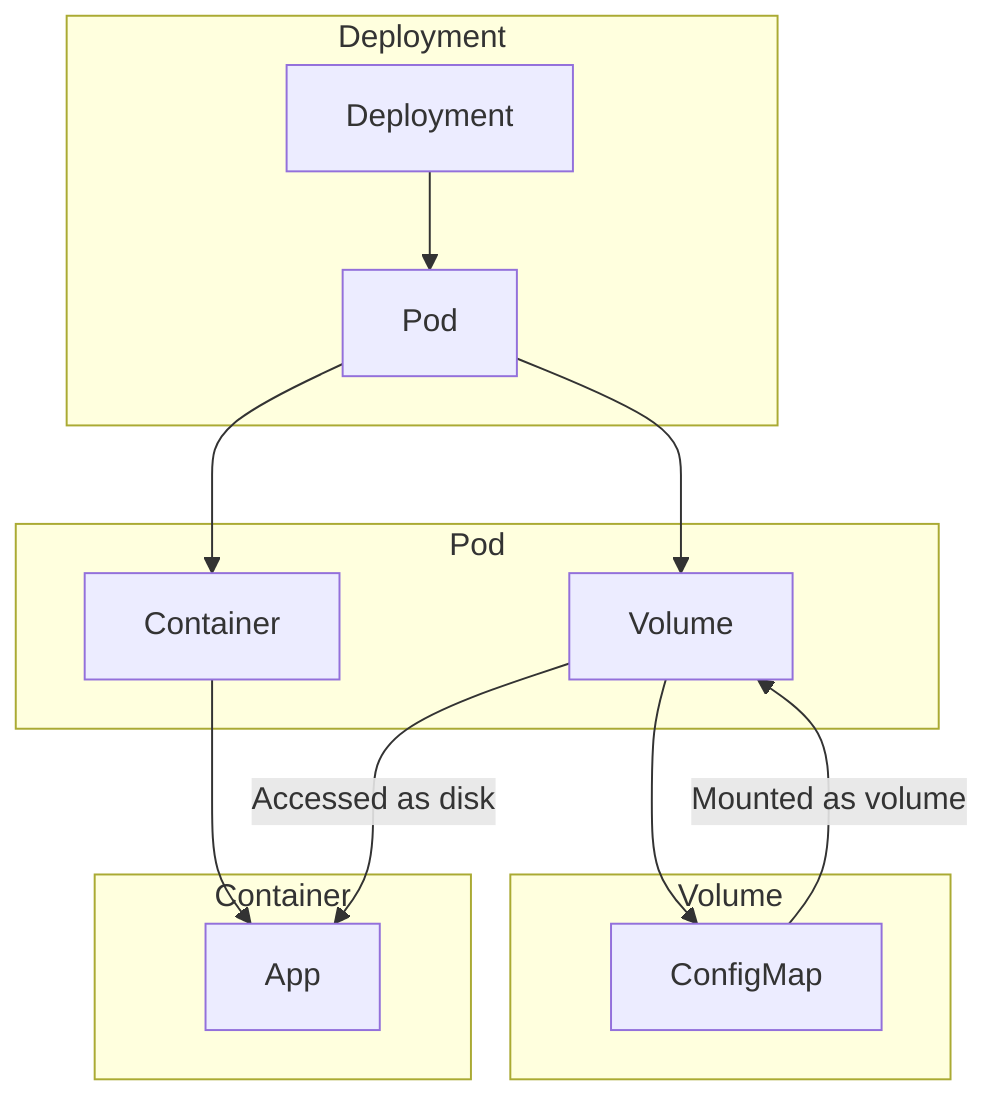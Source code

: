 graph TB
    subgraph Deployment
        D[Deployment] --> P[Pod]
    end
    subgraph Pod
        P --> C[Container]
        P --> V[Volume]
    end
    subgraph Volume
        V --> CM[ConfigMap]
    end
    subgraph Container
        C --> A[App]
    end
    CM -- Mounted as volume --> V
    V -- Accessed as disk --> A
